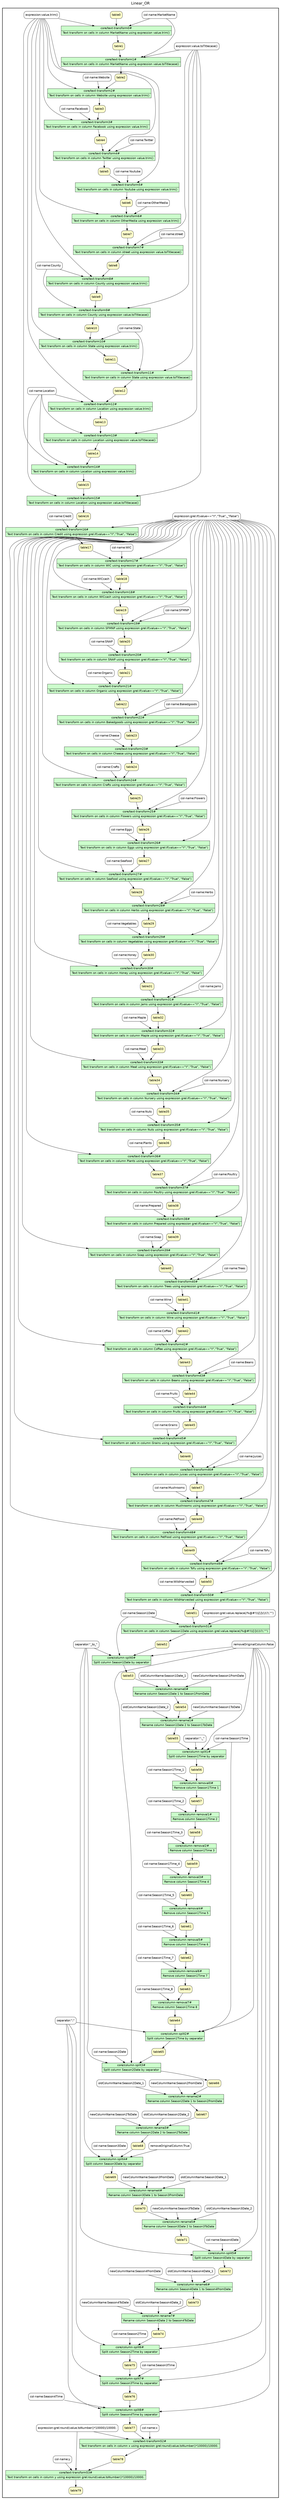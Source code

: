 
/* Start of top-level graph */
digraph Workflow {
rankdir=TB

/* Title for graph */
fontname=Helvetica; fontsize=18; labelloc=t
label=Linear_OR

/* Start of double cluster for drawing box around nodes in workflow */
subgraph cluster_workflow_box_outer { label=""; color=black; penwidth=2
subgraph cluster_workflow_box_inner { label=""; penwidth=0

/* Style for nodes representing atomic programs in workflow */
node[shape=box style=filled fillcolor="#CCFFCC" peripheries=1 fontname=Helvetica]

/* Nodes representing atomic programs in workflow */
"core/text-transform0#" [shape=record rankdir=LR label="{<f0> core/text-transform0# |<f1> Text transform on cells in column MarketName using expression value.trim()}"];
"core/text-transform1#" [shape=record rankdir=LR label="{<f0> core/text-transform1# |<f1> Text transform on cells in column MarketName using expression value.toTitlecase()}"];
"core/text-transform2#" [shape=record rankdir=LR label="{<f0> core/text-transform2# |<f1> Text transform on cells in column Website using expression value.trim()}"];
"core/text-transform3#" [shape=record rankdir=LR label="{<f0> core/text-transform3# |<f1> Text transform on cells in column Facebook using expression value.trim()}"];
"core/text-transform4#" [shape=record rankdir=LR label="{<f0> core/text-transform4# |<f1> Text transform on cells in column Twitter using expression value.trim()}"];
"core/text-transform5#" [shape=record rankdir=LR label="{<f0> core/text-transform5# |<f1> Text transform on cells in column Youtube using expression value.trim()}"];
"core/text-transform6#" [shape=record rankdir=LR label="{<f0> core/text-transform6# |<f1> Text transform on cells in column OtherMedia using expression value.trim()}"];
"core/text-transform7#" [shape=record rankdir=LR label="{<f0> core/text-transform7# |<f1> Text transform on cells in column street using expression value.toTitlecase()}"];
"core/text-transform8#" [shape=record rankdir=LR label="{<f0> core/text-transform8# |<f1> Text transform on cells in column County using expression value.trim()}"];
"core/text-transform9#" [shape=record rankdir=LR label="{<f0> core/text-transform9# |<f1> Text transform on cells in column County using expression value.toTitlecase()}"];
"core/text-transform10#" [shape=record rankdir=LR label="{<f0> core/text-transform10# |<f1> Text transform on cells in column State using expression value.trim()}"];
"core/text-transform11#" [shape=record rankdir=LR label="{<f0> core/text-transform11# |<f1> Text transform on cells in column State using expression value.toTitlecase()}"];
"core/text-transform12#" [shape=record rankdir=LR label="{<f0> core/text-transform12# |<f1> Text transform on cells in column Location using expression value.trim()}"];
"core/text-transform13#" [shape=record rankdir=LR label="{<f0> core/text-transform13# |<f1> Text transform on cells in column Location using expression value.toTitlecase()}"];
"core/text-transform14#" [shape=record rankdir=LR label="{<f0> core/text-transform14# |<f1> Text transform on cells in column Location using expression value.trim()}"];
"core/text-transform15#" [shape=record rankdir=LR label="{<f0> core/text-transform15# |<f1> Text transform on cells in column Location using expression value.toTitlecase()}"];
"core/text-transform16#" [shape=record rankdir=LR label="{<f0> core/text-transform16# |<f1> Text transform on cells in column Credit using expression grel\:if(value==\"Y\",\"True\", \"False\")}"];
"core/text-transform17#" [shape=record rankdir=LR label="{<f0> core/text-transform17# |<f1> Text transform on cells in column WIC using expression grel\:if(value==\"Y\",\"True\", \"False\")}"];
"core/text-transform18#" [shape=record rankdir=LR label="{<f0> core/text-transform18# |<f1> Text transform on cells in column WICcash using expression grel\:if(value==\"Y\",\"True\", \"False\")}"];
"core/text-transform19#" [shape=record rankdir=LR label="{<f0> core/text-transform19# |<f1> Text transform on cells in column SFMNP using expression grel\:if(value==\"Y\",\"True\", \"False\")}"];
"core/text-transform20#" [shape=record rankdir=LR label="{<f0> core/text-transform20# |<f1> Text transform on cells in column SNAP using expression grel\:if(value==\"Y\",\"True\", \"False\")}"];
"core/text-transform21#" [shape=record rankdir=LR label="{<f0> core/text-transform21# |<f1> Text transform on cells in column Organic using expression grel\:if(value==\"Y\",\"True\", \"False\")}"];
"core/text-transform22#" [shape=record rankdir=LR label="{<f0> core/text-transform22# |<f1> Text transform on cells in column Bakedgoods using expression grel\:if(value==\"Y\",\"True\", \"False\")}"];
"core/text-transform23#" [shape=record rankdir=LR label="{<f0> core/text-transform23# |<f1> Text transform on cells in column Cheese using expression grel\:if(value==\"Y\",\"True\", \"False\")}"];
"core/text-transform24#" [shape=record rankdir=LR label="{<f0> core/text-transform24# |<f1> Text transform on cells in column Crafts using expression grel\:if(value==\"Y\",\"True\", \"False\")}"];
"core/text-transform25#" [shape=record rankdir=LR label="{<f0> core/text-transform25# |<f1> Text transform on cells in column Flowers using expression grel\:if(value==\"Y\",\"True\", \"False\")}"];
"core/text-transform26#" [shape=record rankdir=LR label="{<f0> core/text-transform26# |<f1> Text transform on cells in column Eggs using expression grel\:if(value==\"Y\",\"True\", \"False\")}"];
"core/text-transform27#" [shape=record rankdir=LR label="{<f0> core/text-transform27# |<f1> Text transform on cells in column Seafood using expression grel\:if(value==\"Y\",\"True\", \"False\")}"];
"core/text-transform28#" [shape=record rankdir=LR label="{<f0> core/text-transform28# |<f1> Text transform on cells in column Herbs using expression grel\:if(value==\"Y\",\"True\", \"False\")}"];
"core/text-transform29#" [shape=record rankdir=LR label="{<f0> core/text-transform29# |<f1> Text transform on cells in column Vegetables using expression grel\:if(value==\"Y\",\"True\", \"False\")}"];
"core/text-transform30#" [shape=record rankdir=LR label="{<f0> core/text-transform30# |<f1> Text transform on cells in column Honey using expression grel\:if(value==\"Y\",\"True\", \"False\")}"];
"core/text-transform31#" [shape=record rankdir=LR label="{<f0> core/text-transform31# |<f1> Text transform on cells in column Jams using expression grel\:if(value==\"Y\",\"True\", \"False\")}"];
"core/text-transform32#" [shape=record rankdir=LR label="{<f0> core/text-transform32# |<f1> Text transform on cells in column Maple using expression grel\:if(value==\"Y\",\"True\", \"False\")}"];
"core/text-transform33#" [shape=record rankdir=LR label="{<f0> core/text-transform33# |<f1> Text transform on cells in column Meat using expression grel\:if(value==\"Y\",\"True\", \"False\")}"];
"core/text-transform34#" [shape=record rankdir=LR label="{<f0> core/text-transform34# |<f1> Text transform on cells in column Nursery using expression grel\:if(value==\"Y\",\"True\", \"False\")}"];
"core/text-transform35#" [shape=record rankdir=LR label="{<f0> core/text-transform35# |<f1> Text transform on cells in column Nuts using expression grel\:if(value==\"Y\",\"True\", \"False\")}"];
"core/text-transform36#" [shape=record rankdir=LR label="{<f0> core/text-transform36# |<f1> Text transform on cells in column Plants using expression grel\:if(value==\"Y\",\"True\", \"False\")}"];
"core/text-transform37#" [shape=record rankdir=LR label="{<f0> core/text-transform37# |<f1> Text transform on cells in column Poultry using expression grel\:if(value==\"Y\",\"True\", \"False\")}"];
"core/text-transform38#" [shape=record rankdir=LR label="{<f0> core/text-transform38# |<f1> Text transform on cells in column Prepared using expression grel\:if(value==\"Y\",\"True\", \"False\")}"];
"core/text-transform39#" [shape=record rankdir=LR label="{<f0> core/text-transform39# |<f1> Text transform on cells in column Soap using expression grel\:if(value==\"Y\",\"True\", \"False\")}"];
"core/text-transform40#" [shape=record rankdir=LR label="{<f0> core/text-transform40# |<f1> Text transform on cells in column Trees using expression grel\:if(value==\"Y\",\"True\", \"False\")}"];
"core/text-transform41#" [shape=record rankdir=LR label="{<f0> core/text-transform41# |<f1> Text transform on cells in column Wine using expression grel\:if(value==\"Y\",\"True\", \"False\")}"];
"core/text-transform42#" [shape=record rankdir=LR label="{<f0> core/text-transform42# |<f1> Text transform on cells in column Coffee using expression grel\:if(value==\"Y\",\"True\", \"False\")}"];
"core/text-transform43#" [shape=record rankdir=LR label="{<f0> core/text-transform43# |<f1> Text transform on cells in column Beans using expression grel\:if(value==\"Y\",\"True\", \"False\")}"];
"core/text-transform44#" [shape=record rankdir=LR label="{<f0> core/text-transform44# |<f1> Text transform on cells in column Fruits using expression grel\:if(value==\"Y\",\"True\", \"False\")}"];
"core/text-transform45#" [shape=record rankdir=LR label="{<f0> core/text-transform45# |<f1> Text transform on cells in column Grains using expression grel\:if(value==\"Y\",\"True\", \"False\")}"];
"core/text-transform46#" [shape=record rankdir=LR label="{<f0> core/text-transform46# |<f1> Text transform on cells in column Juices using expression grel\:if(value==\"Y\",\"True\", \"False\")}"];
"core/text-transform47#" [shape=record rankdir=LR label="{<f0> core/text-transform47# |<f1> Text transform on cells in column Mushrooms using expression grel\:if(value==\"Y\",\"True\", \"False\")}"];
"core/text-transform48#" [shape=record rankdir=LR label="{<f0> core/text-transform48# |<f1> Text transform on cells in column PetFood using expression grel\:if(value==\"Y\",\"True\", \"False\")}"];
"core/text-transform49#" [shape=record rankdir=LR label="{<f0> core/text-transform49# |<f1> Text transform on cells in column Tofu using expression grel\:if(value==\"Y\",\"True\", \"False\")}"];
"core/text-transform50#" [shape=record rankdir=LR label="{<f0> core/text-transform50# |<f1> Text transform on cells in column WildHarvested using expression grel\:if(value==\"Y\",\"True\", \"False\")}"];
"core/text-transform51#" [shape=record rankdir=LR label="{<f0> core/text-transform51# |<f1> Text transform on cells in column Season1Date using expression grel\:value.replace(/%@#!\\\\\\[\\]\\(\\)\\?/,\"\")}"];
"core/column-split0#" [shape=record rankdir=LR label="{<f0> core/column-split0# |<f1> Split column Season1Date by separator}"];
"core/column-rename0#" [shape=record rankdir=LR label="{<f0> core/column-rename0# |<f1> Rename column Season1Date 1 to Season1FromDate}"];
"core/column-rename1#" [shape=record rankdir=LR label="{<f0> core/column-rename1# |<f1> Rename column Season1Date 2 to Season1ToDate}"];
"core/column-split1#" [shape=record rankdir=LR label="{<f0> core/column-split1# |<f1> Split column Season1Time by separator}"];
"core/column-removal0#" [shape=record rankdir=LR label="{<f0> core/column-removal0# |<f1> Remove column Season1Time 1}"];
"core/column-removal1#" [shape=record rankdir=LR label="{<f0> core/column-removal1# |<f1> Remove column Season1Time 2}"];
"core/column-removal2#" [shape=record rankdir=LR label="{<f0> core/column-removal2# |<f1> Remove column Season1Time 3}"];
"core/column-removal3#" [shape=record rankdir=LR label="{<f0> core/column-removal3# |<f1> Remove column Season1Time 4}"];
"core/column-removal4#" [shape=record rankdir=LR label="{<f0> core/column-removal4# |<f1> Remove column Season1Time 5}"];
"core/column-removal5#" [shape=record rankdir=LR label="{<f0> core/column-removal5# |<f1> Remove column Season1Time 6}"];
"core/column-removal6#" [shape=record rankdir=LR label="{<f0> core/column-removal6# |<f1> Remove column Season1Time 7}"];
"core/column-removal7#" [shape=record rankdir=LR label="{<f0> core/column-removal7# |<f1> Remove column Season1Time 8}"];
"core/column-split2#" [shape=record rankdir=LR label="{<f0> core/column-split2# |<f1> Split column Season1Time by separator}"];
"core/column-split3#" [shape=record rankdir=LR label="{<f0> core/column-split3# |<f1> Split column Season2Date by separator}"];
"core/column-rename2#" [shape=record rankdir=LR label="{<f0> core/column-rename2# |<f1> Rename column Season2Date 1 to Season2FromDate}"];
"core/column-rename3#" [shape=record rankdir=LR label="{<f0> core/column-rename3# |<f1> Rename column Season2Date 2 to Season2ToDate}"];
"core/column-split4#" [shape=record rankdir=LR label="{<f0> core/column-split4# |<f1> Split column Season3Date by separator}"];
"core/column-rename4#" [shape=record rankdir=LR label="{<f0> core/column-rename4# |<f1> Rename column Season3Date 1 to Season3FromDate}"];
"core/column-rename5#" [shape=record rankdir=LR label="{<f0> core/column-rename5# |<f1> Rename column Season3Date 2 to Season3ToDate}"];
"core/column-split5#" [shape=record rankdir=LR label="{<f0> core/column-split5# |<f1> Split column Season4Date by separator}"];
"core/column-rename6#" [shape=record rankdir=LR label="{<f0> core/column-rename6# |<f1> Rename column Season4Date 1 to Season4FromDate}"];
"core/column-rename7#" [shape=record rankdir=LR label="{<f0> core/column-rename7# |<f1> Rename column Season4Date 2 to Season4ToDate}"];
"core/column-split6#" [shape=record rankdir=LR label="{<f0> core/column-split6# |<f1> Split column Season2Time by separator}"];
"core/column-split7#" [shape=record rankdir=LR label="{<f0> core/column-split7# |<f1> Split column Season3Time by separator}"];
"core/column-split8#" [shape=record rankdir=LR label="{<f0> core/column-split8# |<f1> Split column Season4Time by separator}"];
"core/text-transform52#" [shape=record rankdir=LR label="{<f0> core/text-transform52# |<f1> Text transform on cells in column x using expression grel\:round(value.toNumber()*10000)/10000.}"];
"core/text-transform53#" [shape=record rankdir=LR label="{<f0> core/text-transform53# |<f1> Text transform on cells in column y using expression grel\:round(value.toNumber()*10000)/10000.}"];

/* Style for nodes representing non-parameter data channels in workflow */
node[shape=box style="rounded,filled" fillcolor="#FFFFCC" peripheries=1 fontname=Helvetica]

/* Nodes for non-parameter data channels in workflow */
table79
table0
table1
table2
table3
table4
table5
table6
table7
table8
table9
table10
table11
table12
table13
table14
table15
table16
table17
table18
table19
table20
table21
table22
table23
table24
table25
table26
table27
table28
table29
table30
table31
table32
table33
table34
table35
table36
table37
table38
table39
table40
table41
table42
table43
table44
table45
table46
table47
table48
table49
table50
table51
table52
table53
table54
table55
table56
table57
table58
table59
table60
table61
table62
table63
table64
table65
table66
table67
table68
table69
table70
table71
table72
table73
table74
table75
table76
table77
table78

/* Style for nodes representing parameter channels in workflow */
node[shape=box style="rounded,filled" fillcolor="#FCFCFC" peripheries=1 fontname=Helvetica]

/* Nodes representing parameter channels in workflow */
"col-name:MarketName"
"expression:value.trim()"
"expression:value.toTitlecase()"
"col-name:Website"
"col-name:Facebook"
"col-name:Twitter"
"col-name:Youtube"
"col-name:OtherMedia"
"col-name:street"
"col-name:County"
"col-name:State"
"col-name:Location"
"col-name:Credit"
"expression:grel:if(value==\"Y\",\"True\",_\"False\")"
"col-name:WIC"
"col-name:WICcash"
"col-name:SFMNP"
"col-name:SNAP"
"col-name:Organic"
"col-name:Bakedgoods"
"col-name:Cheese"
"col-name:Crafts"
"col-name:Flowers"
"col-name:Eggs"
"col-name:Seafood"
"col-name:Herbs"
"col-name:Vegetables"
"col-name:Honey"
"col-name:Jams"
"col-name:Maple"
"col-name:Meat"
"col-name:Nursery"
"col-name:Nuts"
"col-name:Plants"
"col-name:Poultry"
"col-name:Prepared"
"col-name:Soap"
"col-name:Trees"
"col-name:Wine"
"col-name:Coffee"
"col-name:Beans"
"col-name:Fruits"
"col-name:Grains"
"col-name:Juices"
"col-name:Mushrooms"
"col-name:PetFood"
"col-name:Tofu"
"col-name:WildHarvested"
"col-name:Season1Date"
"expression:grel:value.replace(/%@#!\\\\\\[\\]\\(\\)\\?/,\"\")"
"separator:\"_to_\""
"removeOriginalColumn:False"
"oldColumnName:Season1Date_1"
"newColumnName:Season1FromDate"
"oldColumnName:Season1Date_2"
"newColumnName:Season1ToDate"
"col-name:Season1Time"
"separator:\":_\""
"col-name:Season1Time_1"
"col-name:Season1Time_2"
"col-name:Season1Time_3"
"col-name:Season1Time_4"
"col-name:Season1Time_5"
"col-name:Season1Time_6"
"col-name:Season1Time_7"
"col-name:Season1Time_8"
"separator:\";\""
"col-name:Season2Date"
"oldColumnName:Season2Date_1"
"newColumnName:Season2FromDate"
"oldColumnName:Season2Date_2"
"newColumnName:Season2ToDate"
"col-name:Season3Date"
"removeOriginalColumn:True"
"oldColumnName:Season3Date_1"
"newColumnName:Season3FromDate"
"oldColumnName:Season3Date_2"
"newColumnName:Season3ToDate"
"col-name:Season4Date"
"oldColumnName:Season4Date_1"
"newColumnName:Season4FromDate"
"oldColumnName:Season4Date_2"
"newColumnName:Season4ToDate"
"col-name:Season2Time"
"col-name:Season3Time"
"col-name:Season4Time"
"col-name:x"
"expression:grel:round(value.toNumber()*10000)/10000."
"col-name:y"

/* Edges representing connections between programs and channels */
"core/text-transform0#" -> table1
"col-name:MarketName" -> "core/text-transform0#"
"expression:value.trim()" -> "core/text-transform0#"
table0 -> "core/text-transform0#"
"core/text-transform1#" -> table2
"col-name:MarketName" -> "core/text-transform1#"
"expression:value.toTitlecase()" -> "core/text-transform1#"
table1 -> "core/text-transform1#"
"core/text-transform2#" -> table3
"col-name:Website" -> "core/text-transform2#"
"expression:value.trim()" -> "core/text-transform2#"
table2 -> "core/text-transform2#"
"core/text-transform3#" -> table4
"col-name:Facebook" -> "core/text-transform3#"
"expression:value.trim()" -> "core/text-transform3#"
table3 -> "core/text-transform3#"
"core/text-transform4#" -> table5
"col-name:Twitter" -> "core/text-transform4#"
"expression:value.trim()" -> "core/text-transform4#"
table4 -> "core/text-transform4#"
"core/text-transform5#" -> table6
"col-name:Youtube" -> "core/text-transform5#"
"expression:value.trim()" -> "core/text-transform5#"
table5 -> "core/text-transform5#"
"core/text-transform6#" -> table7
"col-name:OtherMedia" -> "core/text-transform6#"
"expression:value.trim()" -> "core/text-transform6#"
table6 -> "core/text-transform6#"
"core/text-transform7#" -> table8
"col-name:street" -> "core/text-transform7#"
"expression:value.toTitlecase()" -> "core/text-transform7#"
table7 -> "core/text-transform7#"
"core/text-transform8#" -> table9
"col-name:County" -> "core/text-transform8#"
"expression:value.trim()" -> "core/text-transform8#"
table8 -> "core/text-transform8#"
"core/text-transform9#" -> table10
"col-name:County" -> "core/text-transform9#"
"expression:value.toTitlecase()" -> "core/text-transform9#"
table9 -> "core/text-transform9#"
"core/text-transform10#" -> table11
"col-name:State" -> "core/text-transform10#"
"expression:value.trim()" -> "core/text-transform10#"
table10 -> "core/text-transform10#"
"core/text-transform11#" -> table12
"col-name:State" -> "core/text-transform11#"
"expression:value.toTitlecase()" -> "core/text-transform11#"
table11 -> "core/text-transform11#"
"core/text-transform12#" -> table13
"col-name:Location" -> "core/text-transform12#"
"expression:value.trim()" -> "core/text-transform12#"
table12 -> "core/text-transform12#"
"core/text-transform13#" -> table14
"col-name:Location" -> "core/text-transform13#"
"expression:value.toTitlecase()" -> "core/text-transform13#"
table13 -> "core/text-transform13#"
"core/text-transform14#" -> table15
"col-name:Location" -> "core/text-transform14#"
"expression:value.trim()" -> "core/text-transform14#"
table14 -> "core/text-transform14#"
"core/text-transform15#" -> table16
"col-name:Location" -> "core/text-transform15#"
"expression:value.toTitlecase()" -> "core/text-transform15#"
table15 -> "core/text-transform15#"
"core/text-transform16#" -> table17
"col-name:Credit" -> "core/text-transform16#"
"expression:grel:if(value==\"Y\",\"True\",_\"False\")" -> "core/text-transform16#"
table16 -> "core/text-transform16#"
"core/text-transform17#" -> table18
"col-name:WIC" -> "core/text-transform17#"
"expression:grel:if(value==\"Y\",\"True\",_\"False\")" -> "core/text-transform17#"
table17 -> "core/text-transform17#"
"core/text-transform18#" -> table19
"col-name:WICcash" -> "core/text-transform18#"
"expression:grel:if(value==\"Y\",\"True\",_\"False\")" -> "core/text-transform18#"
table18 -> "core/text-transform18#"
"core/text-transform19#" -> table20
"col-name:SFMNP" -> "core/text-transform19#"
"expression:grel:if(value==\"Y\",\"True\",_\"False\")" -> "core/text-transform19#"
table19 -> "core/text-transform19#"
"core/text-transform20#" -> table21
"col-name:SNAP" -> "core/text-transform20#"
"expression:grel:if(value==\"Y\",\"True\",_\"False\")" -> "core/text-transform20#"
table20 -> "core/text-transform20#"
"core/text-transform21#" -> table22
"col-name:Organic" -> "core/text-transform21#"
"expression:grel:if(value==\"Y\",\"True\",_\"False\")" -> "core/text-transform21#"
table21 -> "core/text-transform21#"
"core/text-transform22#" -> table23
"col-name:Bakedgoods" -> "core/text-transform22#"
"expression:grel:if(value==\"Y\",\"True\",_\"False\")" -> "core/text-transform22#"
table22 -> "core/text-transform22#"
"core/text-transform23#" -> table24
"col-name:Cheese" -> "core/text-transform23#"
"expression:grel:if(value==\"Y\",\"True\",_\"False\")" -> "core/text-transform23#"
table23 -> "core/text-transform23#"
"core/text-transform24#" -> table25
"col-name:Crafts" -> "core/text-transform24#"
"expression:grel:if(value==\"Y\",\"True\",_\"False\")" -> "core/text-transform24#"
table24 -> "core/text-transform24#"
"core/text-transform25#" -> table26
"col-name:Flowers" -> "core/text-transform25#"
"expression:grel:if(value==\"Y\",\"True\",_\"False\")" -> "core/text-transform25#"
table25 -> "core/text-transform25#"
"core/text-transform26#" -> table27
"col-name:Eggs" -> "core/text-transform26#"
"expression:grel:if(value==\"Y\",\"True\",_\"False\")" -> "core/text-transform26#"
table26 -> "core/text-transform26#"
"core/text-transform27#" -> table28
"col-name:Seafood" -> "core/text-transform27#"
"expression:grel:if(value==\"Y\",\"True\",_\"False\")" -> "core/text-transform27#"
table27 -> "core/text-transform27#"
"core/text-transform28#" -> table29
"col-name:Herbs" -> "core/text-transform28#"
"expression:grel:if(value==\"Y\",\"True\",_\"False\")" -> "core/text-transform28#"
table28 -> "core/text-transform28#"
"core/text-transform29#" -> table30
"col-name:Vegetables" -> "core/text-transform29#"
"expression:grel:if(value==\"Y\",\"True\",_\"False\")" -> "core/text-transform29#"
table29 -> "core/text-transform29#"
"core/text-transform30#" -> table31
"col-name:Honey" -> "core/text-transform30#"
"expression:grel:if(value==\"Y\",\"True\",_\"False\")" -> "core/text-transform30#"
table30 -> "core/text-transform30#"
"core/text-transform31#" -> table32
"col-name:Jams" -> "core/text-transform31#"
"expression:grel:if(value==\"Y\",\"True\",_\"False\")" -> "core/text-transform31#"
table31 -> "core/text-transform31#"
"core/text-transform32#" -> table33
"col-name:Maple" -> "core/text-transform32#"
"expression:grel:if(value==\"Y\",\"True\",_\"False\")" -> "core/text-transform32#"
table32 -> "core/text-transform32#"
"core/text-transform33#" -> table34
"col-name:Meat" -> "core/text-transform33#"
"expression:grel:if(value==\"Y\",\"True\",_\"False\")" -> "core/text-transform33#"
table33 -> "core/text-transform33#"
"core/text-transform34#" -> table35
"col-name:Nursery" -> "core/text-transform34#"
"expression:grel:if(value==\"Y\",\"True\",_\"False\")" -> "core/text-transform34#"
table34 -> "core/text-transform34#"
"core/text-transform35#" -> table36
"col-name:Nuts" -> "core/text-transform35#"
"expression:grel:if(value==\"Y\",\"True\",_\"False\")" -> "core/text-transform35#"
table35 -> "core/text-transform35#"
"core/text-transform36#" -> table37
"col-name:Plants" -> "core/text-transform36#"
"expression:grel:if(value==\"Y\",\"True\",_\"False\")" -> "core/text-transform36#"
table36 -> "core/text-transform36#"
"core/text-transform37#" -> table38
"col-name:Poultry" -> "core/text-transform37#"
"expression:grel:if(value==\"Y\",\"True\",_\"False\")" -> "core/text-transform37#"
table37 -> "core/text-transform37#"
"core/text-transform38#" -> table39
"col-name:Prepared" -> "core/text-transform38#"
"expression:grel:if(value==\"Y\",\"True\",_\"False\")" -> "core/text-transform38#"
table38 -> "core/text-transform38#"
"core/text-transform39#" -> table40
"col-name:Soap" -> "core/text-transform39#"
"expression:grel:if(value==\"Y\",\"True\",_\"False\")" -> "core/text-transform39#"
table39 -> "core/text-transform39#"
"core/text-transform40#" -> table41
"col-name:Trees" -> "core/text-transform40#"
"expression:grel:if(value==\"Y\",\"True\",_\"False\")" -> "core/text-transform40#"
table40 -> "core/text-transform40#"
"core/text-transform41#" -> table42
"col-name:Wine" -> "core/text-transform41#"
"expression:grel:if(value==\"Y\",\"True\",_\"False\")" -> "core/text-transform41#"
table41 -> "core/text-transform41#"
"core/text-transform42#" -> table43
"col-name:Coffee" -> "core/text-transform42#"
"expression:grel:if(value==\"Y\",\"True\",_\"False\")" -> "core/text-transform42#"
table42 -> "core/text-transform42#"
"core/text-transform43#" -> table44
"col-name:Beans" -> "core/text-transform43#"
"expression:grel:if(value==\"Y\",\"True\",_\"False\")" -> "core/text-transform43#"
table43 -> "core/text-transform43#"
"core/text-transform44#" -> table45
"col-name:Fruits" -> "core/text-transform44#"
"expression:grel:if(value==\"Y\",\"True\",_\"False\")" -> "core/text-transform44#"
table44 -> "core/text-transform44#"
"core/text-transform45#" -> table46
"col-name:Grains" -> "core/text-transform45#"
"expression:grel:if(value==\"Y\",\"True\",_\"False\")" -> "core/text-transform45#"
table45 -> "core/text-transform45#"
"core/text-transform46#" -> table47
"col-name:Juices" -> "core/text-transform46#"
"expression:grel:if(value==\"Y\",\"True\",_\"False\")" -> "core/text-transform46#"
table46 -> "core/text-transform46#"
"core/text-transform47#" -> table48
"col-name:Mushrooms" -> "core/text-transform47#"
"expression:grel:if(value==\"Y\",\"True\",_\"False\")" -> "core/text-transform47#"
table47 -> "core/text-transform47#"
"core/text-transform48#" -> table49
"col-name:PetFood" -> "core/text-transform48#"
"expression:grel:if(value==\"Y\",\"True\",_\"False\")" -> "core/text-transform48#"
table48 -> "core/text-transform48#"
"core/text-transform49#" -> table50
"col-name:Tofu" -> "core/text-transform49#"
"expression:grel:if(value==\"Y\",\"True\",_\"False\")" -> "core/text-transform49#"
table49 -> "core/text-transform49#"
"core/text-transform50#" -> table51
"col-name:WildHarvested" -> "core/text-transform50#"
"expression:grel:if(value==\"Y\",\"True\",_\"False\")" -> "core/text-transform50#"
table50 -> "core/text-transform50#"
"core/text-transform51#" -> table52
"col-name:Season1Date" -> "core/text-transform51#"
"expression:grel:value.replace(/%@#!\\\\\\[\\]\\(\\)\\?/,\"\")" -> "core/text-transform51#"
table51 -> "core/text-transform51#"
"core/column-split0#" -> table53
"col-name:Season1Date" -> "core/column-split0#"
"separator:\"_to_\"" -> "core/column-split0#"
"removeOriginalColumn:False" -> "core/column-split0#"
table52 -> "core/column-split0#"
"core/column-rename0#" -> table54
"oldColumnName:Season1Date_1" -> "core/column-rename0#"
"newColumnName:Season1FromDate" -> "core/column-rename0#"
table53 -> "core/column-rename0#"
"core/column-rename1#" -> table55
"oldColumnName:Season1Date_2" -> "core/column-rename1#"
"newColumnName:Season1ToDate" -> "core/column-rename1#"
table54 -> "core/column-rename1#"
"core/column-split1#" -> table56
"col-name:Season1Time" -> "core/column-split1#"
"separator:\":_\"" -> "core/column-split1#"
"removeOriginalColumn:False" -> "core/column-split1#"
table55 -> "core/column-split1#"
"core/column-removal0#" -> table57
"col-name:Season1Time_1" -> "core/column-removal0#"
table56 -> "core/column-removal0#"
"core/column-removal1#" -> table58
"col-name:Season1Time_2" -> "core/column-removal1#"
table57 -> "core/column-removal1#"
"core/column-removal2#" -> table59
"col-name:Season1Time_3" -> "core/column-removal2#"
table58 -> "core/column-removal2#"
"core/column-removal3#" -> table60
"col-name:Season1Time_4" -> "core/column-removal3#"
table59 -> "core/column-removal3#"
"core/column-removal4#" -> table61
"col-name:Season1Time_5" -> "core/column-removal4#"
table60 -> "core/column-removal4#"
"core/column-removal5#" -> table62
"col-name:Season1Time_6" -> "core/column-removal5#"
table61 -> "core/column-removal5#"
"core/column-removal6#" -> table63
"col-name:Season1Time_7" -> "core/column-removal6#"
table62 -> "core/column-removal6#"
"core/column-removal7#" -> table64
"col-name:Season1Time_8" -> "core/column-removal7#"
table63 -> "core/column-removal7#"
"core/column-split2#" -> table65
"col-name:Season1Time" -> "core/column-split2#"
"separator:\";\"" -> "core/column-split2#"
"removeOriginalColumn:False" -> "core/column-split2#"
table64 -> "core/column-split2#"
"core/column-split3#" -> table66
"col-name:Season2Date" -> "core/column-split3#"
"separator:\"_to_\"" -> "core/column-split3#"
"removeOriginalColumn:False" -> "core/column-split3#"
table65 -> "core/column-split3#"
"core/column-rename2#" -> table67
"oldColumnName:Season2Date_1" -> "core/column-rename2#"
"newColumnName:Season2FromDate" -> "core/column-rename2#"
table66 -> "core/column-rename2#"
"core/column-rename3#" -> table68
"oldColumnName:Season2Date_2" -> "core/column-rename3#"
"newColumnName:Season2ToDate" -> "core/column-rename3#"
table67 -> "core/column-rename3#"
"core/column-split4#" -> table69
"col-name:Season3Date" -> "core/column-split4#"
"separator:\"_to_\"" -> "core/column-split4#"
"removeOriginalColumn:True" -> "core/column-split4#"
table68 -> "core/column-split4#"
"core/column-rename4#" -> table70
"oldColumnName:Season3Date_1" -> "core/column-rename4#"
"newColumnName:Season3FromDate" -> "core/column-rename4#"
table69 -> "core/column-rename4#"
"core/column-rename5#" -> table71
"oldColumnName:Season3Date_2" -> "core/column-rename5#"
"newColumnName:Season3ToDate" -> "core/column-rename5#"
table70 -> "core/column-rename5#"
"core/column-split5#" -> table72
"col-name:Season4Date" -> "core/column-split5#"
"separator:\"_to_\"" -> "core/column-split5#"
"removeOriginalColumn:False" -> "core/column-split5#"
table71 -> "core/column-split5#"
"core/column-rename6#" -> table73
"oldColumnName:Season4Date_1" -> "core/column-rename6#"
"newColumnName:Season4FromDate" -> "core/column-rename6#"
table72 -> "core/column-rename6#"
"core/column-rename7#" -> table74
"oldColumnName:Season4Date_2" -> "core/column-rename7#"
"newColumnName:Season4ToDate" -> "core/column-rename7#"
table73 -> "core/column-rename7#"
"core/column-split6#" -> table75
"col-name:Season2Time" -> "core/column-split6#"
"separator:\";\"" -> "core/column-split6#"
"removeOriginalColumn:False" -> "core/column-split6#"
table74 -> "core/column-split6#"
"core/column-split7#" -> table76
"col-name:Season3Time" -> "core/column-split7#"
"separator:\";\"" -> "core/column-split7#"
"removeOriginalColumn:False" -> "core/column-split7#"
table75 -> "core/column-split7#"
"core/column-split8#" -> table77
"col-name:Season4Time" -> "core/column-split8#"
"separator:\";\"" -> "core/column-split8#"
"removeOriginalColumn:False" -> "core/column-split8#"
table76 -> "core/column-split8#"
"core/text-transform52#" -> table78
"col-name:x" -> "core/text-transform52#"
"expression:grel:round(value.toNumber()*10000)/10000." -> "core/text-transform52#"
table77 -> "core/text-transform52#"
"core/text-transform53#" -> table79
"col-name:y" -> "core/text-transform53#"
"expression:grel:round(value.toNumber()*10000)/10000." -> "core/text-transform53#"
table78 -> "core/text-transform53#"

/* End of double cluster for drawing box around nodes in workflow */
}}

/* End of top-level graph */
}
